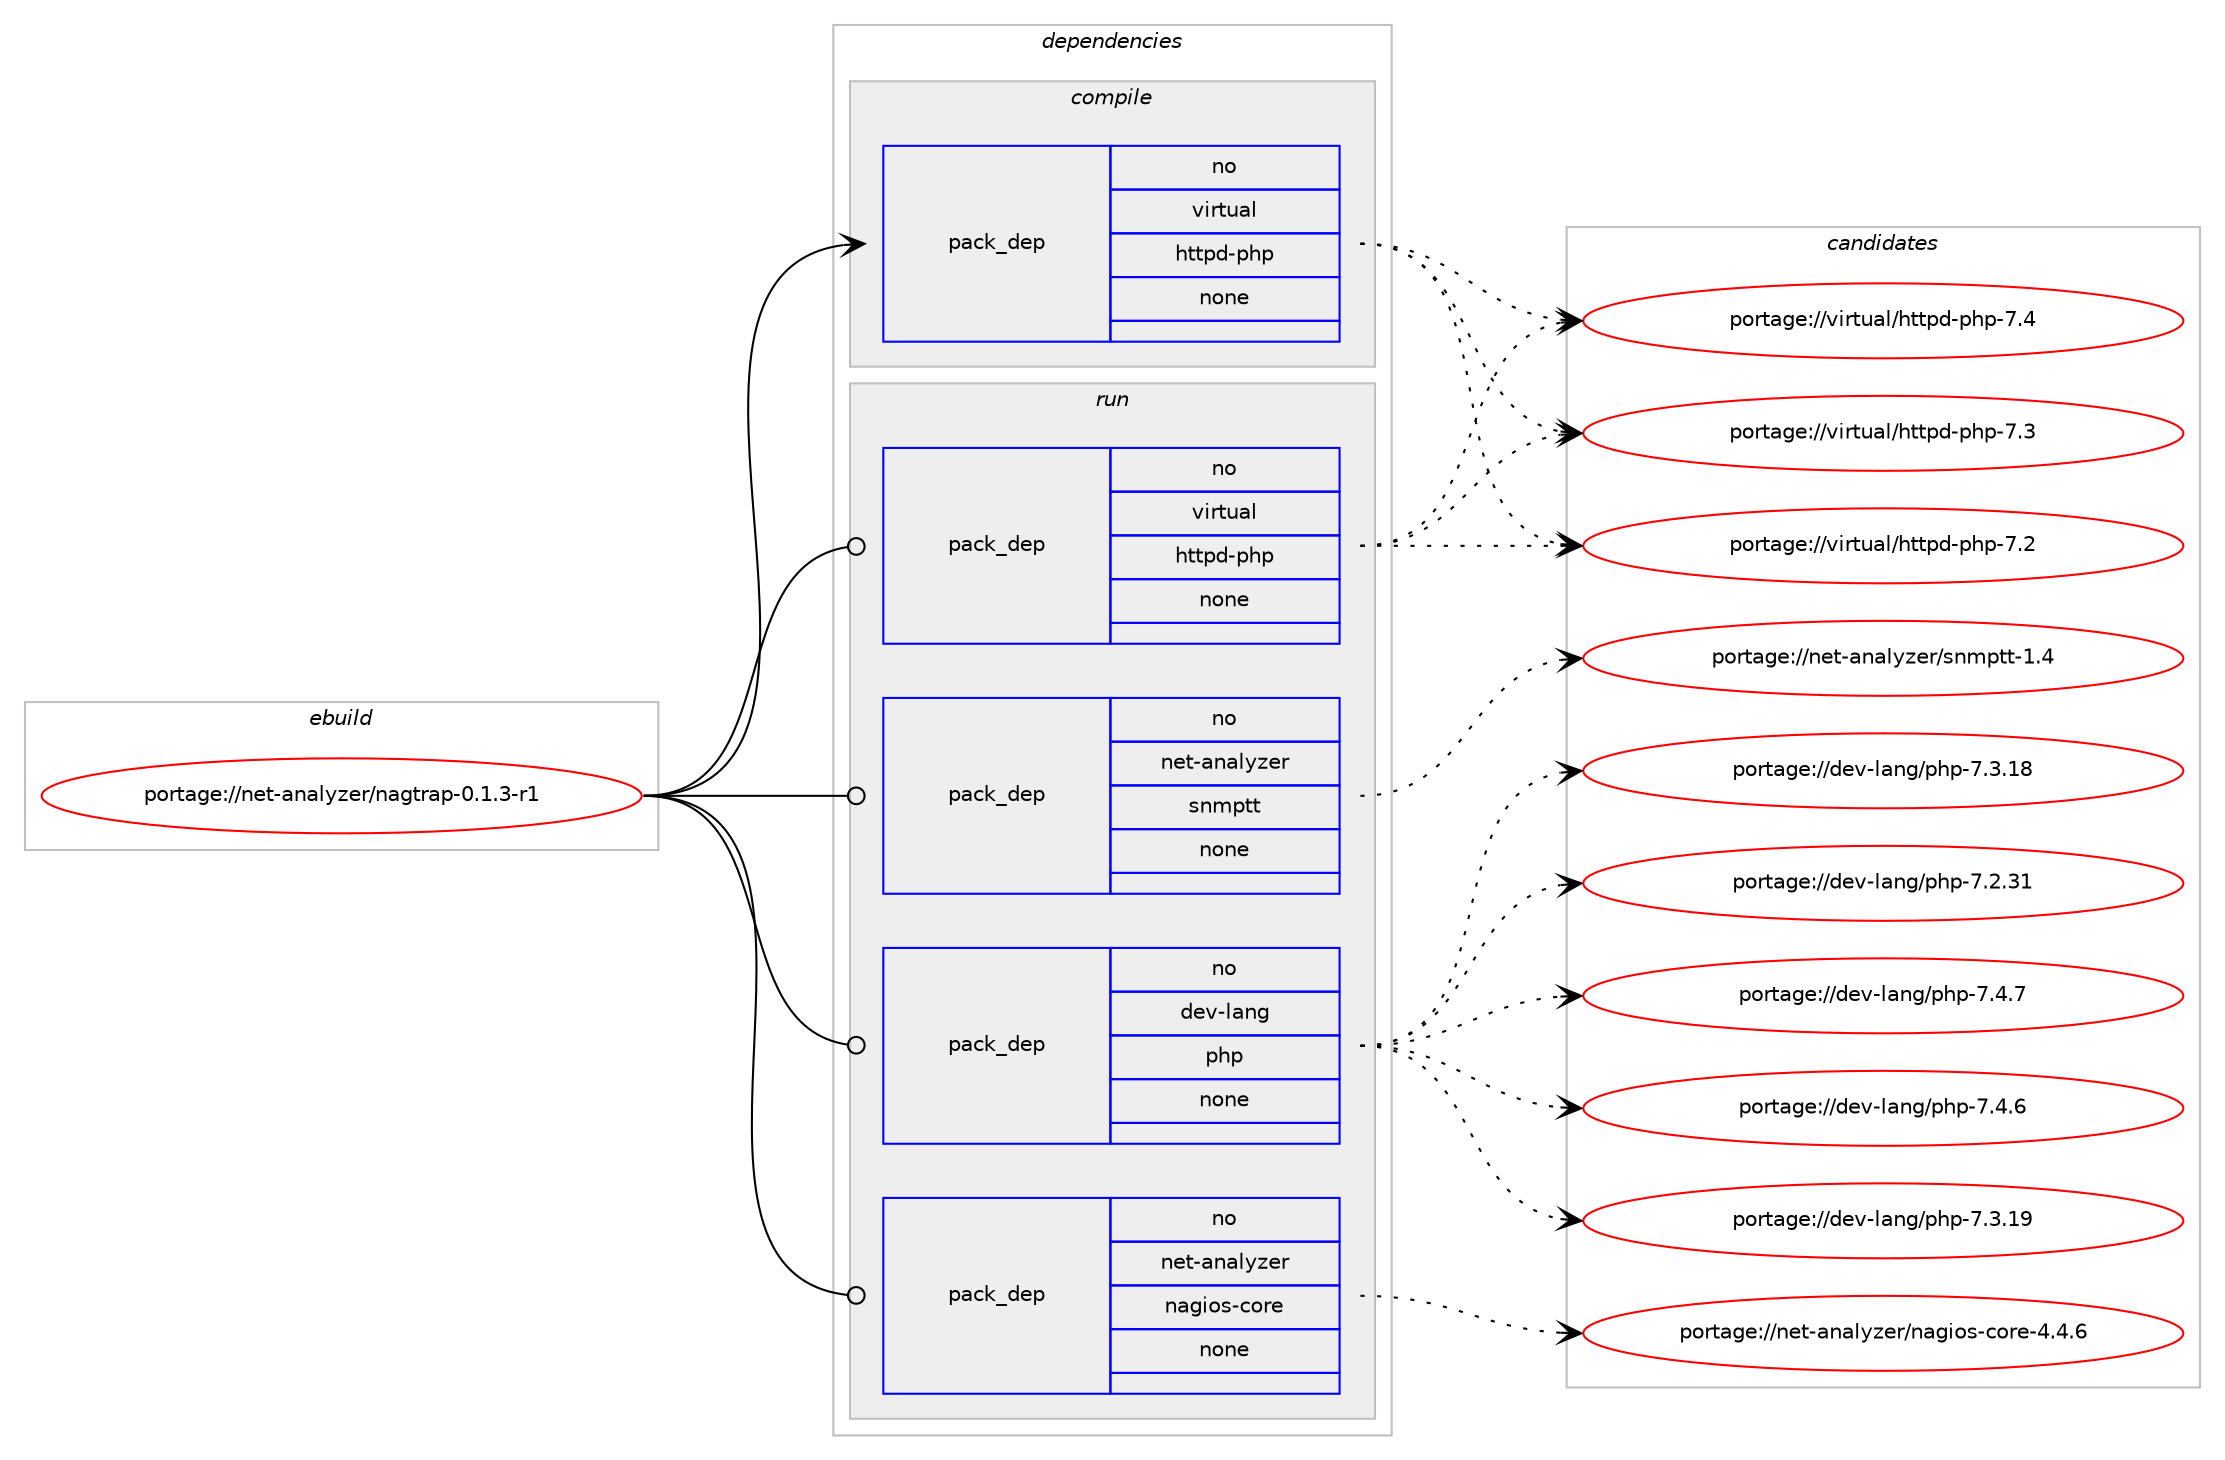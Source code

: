 digraph prolog {

# *************
# Graph options
# *************

newrank=true;
concentrate=true;
compound=true;
graph [rankdir=LR,fontname=Helvetica,fontsize=10,ranksep=1.5];#, ranksep=2.5, nodesep=0.2];
edge  [arrowhead=vee];
node  [fontname=Helvetica,fontsize=10];

# **********
# The ebuild
# **********

subgraph cluster_leftcol {
color=gray;
rank=same;
label=<<i>ebuild</i>>;
id [label="portage://net-analyzer/nagtrap-0.1.3-r1", color=red, width=4, href="../net-analyzer/nagtrap-0.1.3-r1.svg"];
}

# ****************
# The dependencies
# ****************

subgraph cluster_midcol {
color=gray;
label=<<i>dependencies</i>>;
subgraph cluster_compile {
fillcolor="#eeeeee";
style=filled;
label=<<i>compile</i>>;
subgraph pack6422 {
dependency7417 [label=<<TABLE BORDER="0" CELLBORDER="1" CELLSPACING="0" CELLPADDING="4" WIDTH="220"><TR><TD ROWSPAN="6" CELLPADDING="30">pack_dep</TD></TR><TR><TD WIDTH="110">no</TD></TR><TR><TD>virtual</TD></TR><TR><TD>httpd-php</TD></TR><TR><TD>none</TD></TR><TR><TD></TD></TR></TABLE>>, shape=none, color=blue];
}
id:e -> dependency7417:w [weight=20,style="solid",arrowhead="vee"];
}
subgraph cluster_compileandrun {
fillcolor="#eeeeee";
style=filled;
label=<<i>compile and run</i>>;
}
subgraph cluster_run {
fillcolor="#eeeeee";
style=filled;
label=<<i>run</i>>;
subgraph pack6423 {
dependency7418 [label=<<TABLE BORDER="0" CELLBORDER="1" CELLSPACING="0" CELLPADDING="4" WIDTH="220"><TR><TD ROWSPAN="6" CELLPADDING="30">pack_dep</TD></TR><TR><TD WIDTH="110">no</TD></TR><TR><TD>dev-lang</TD></TR><TR><TD>php</TD></TR><TR><TD>none</TD></TR><TR><TD></TD></TR></TABLE>>, shape=none, color=blue];
}
id:e -> dependency7418:w [weight=20,style="solid",arrowhead="odot"];
subgraph pack6424 {
dependency7419 [label=<<TABLE BORDER="0" CELLBORDER="1" CELLSPACING="0" CELLPADDING="4" WIDTH="220"><TR><TD ROWSPAN="6" CELLPADDING="30">pack_dep</TD></TR><TR><TD WIDTH="110">no</TD></TR><TR><TD>net-analyzer</TD></TR><TR><TD>nagios-core</TD></TR><TR><TD>none</TD></TR><TR><TD></TD></TR></TABLE>>, shape=none, color=blue];
}
id:e -> dependency7419:w [weight=20,style="solid",arrowhead="odot"];
subgraph pack6425 {
dependency7420 [label=<<TABLE BORDER="0" CELLBORDER="1" CELLSPACING="0" CELLPADDING="4" WIDTH="220"><TR><TD ROWSPAN="6" CELLPADDING="30">pack_dep</TD></TR><TR><TD WIDTH="110">no</TD></TR><TR><TD>net-analyzer</TD></TR><TR><TD>snmptt</TD></TR><TR><TD>none</TD></TR><TR><TD></TD></TR></TABLE>>, shape=none, color=blue];
}
id:e -> dependency7420:w [weight=20,style="solid",arrowhead="odot"];
subgraph pack6426 {
dependency7421 [label=<<TABLE BORDER="0" CELLBORDER="1" CELLSPACING="0" CELLPADDING="4" WIDTH="220"><TR><TD ROWSPAN="6" CELLPADDING="30">pack_dep</TD></TR><TR><TD WIDTH="110">no</TD></TR><TR><TD>virtual</TD></TR><TR><TD>httpd-php</TD></TR><TR><TD>none</TD></TR><TR><TD></TD></TR></TABLE>>, shape=none, color=blue];
}
id:e -> dependency7421:w [weight=20,style="solid",arrowhead="odot"];
}
}

# **************
# The candidates
# **************

subgraph cluster_choices {
rank=same;
color=gray;
label=<<i>candidates</i>>;

subgraph choice6422 {
color=black;
nodesep=1;
choice11810511411611797108471041161161121004511210411245554652 [label="portage://virtual/httpd-php-7.4", color=red, width=4,href="../virtual/httpd-php-7.4.svg"];
choice11810511411611797108471041161161121004511210411245554651 [label="portage://virtual/httpd-php-7.3", color=red, width=4,href="../virtual/httpd-php-7.3.svg"];
choice11810511411611797108471041161161121004511210411245554650 [label="portage://virtual/httpd-php-7.2", color=red, width=4,href="../virtual/httpd-php-7.2.svg"];
dependency7417:e -> choice11810511411611797108471041161161121004511210411245554652:w [style=dotted,weight="100"];
dependency7417:e -> choice11810511411611797108471041161161121004511210411245554651:w [style=dotted,weight="100"];
dependency7417:e -> choice11810511411611797108471041161161121004511210411245554650:w [style=dotted,weight="100"];
}
subgraph choice6423 {
color=black;
nodesep=1;
choice100101118451089711010347112104112455546524655 [label="portage://dev-lang/php-7.4.7", color=red, width=4,href="../dev-lang/php-7.4.7.svg"];
choice100101118451089711010347112104112455546524654 [label="portage://dev-lang/php-7.4.6", color=red, width=4,href="../dev-lang/php-7.4.6.svg"];
choice10010111845108971101034711210411245554651464957 [label="portage://dev-lang/php-7.3.19", color=red, width=4,href="../dev-lang/php-7.3.19.svg"];
choice10010111845108971101034711210411245554651464956 [label="portage://dev-lang/php-7.3.18", color=red, width=4,href="../dev-lang/php-7.3.18.svg"];
choice10010111845108971101034711210411245554650465149 [label="portage://dev-lang/php-7.2.31", color=red, width=4,href="../dev-lang/php-7.2.31.svg"];
dependency7418:e -> choice100101118451089711010347112104112455546524655:w [style=dotted,weight="100"];
dependency7418:e -> choice100101118451089711010347112104112455546524654:w [style=dotted,weight="100"];
dependency7418:e -> choice10010111845108971101034711210411245554651464957:w [style=dotted,weight="100"];
dependency7418:e -> choice10010111845108971101034711210411245554651464956:w [style=dotted,weight="100"];
dependency7418:e -> choice10010111845108971101034711210411245554650465149:w [style=dotted,weight="100"];
}
subgraph choice6424 {
color=black;
nodesep=1;
choice11010111645971109710812112210111447110971031051111154599111114101455246524654 [label="portage://net-analyzer/nagios-core-4.4.6", color=red, width=4,href="../net-analyzer/nagios-core-4.4.6.svg"];
dependency7419:e -> choice11010111645971109710812112210111447110971031051111154599111114101455246524654:w [style=dotted,weight="100"];
}
subgraph choice6425 {
color=black;
nodesep=1;
choice1101011164597110971081211221011144711511010911211611645494652 [label="portage://net-analyzer/snmptt-1.4", color=red, width=4,href="../net-analyzer/snmptt-1.4.svg"];
dependency7420:e -> choice1101011164597110971081211221011144711511010911211611645494652:w [style=dotted,weight="100"];
}
subgraph choice6426 {
color=black;
nodesep=1;
choice11810511411611797108471041161161121004511210411245554652 [label="portage://virtual/httpd-php-7.4", color=red, width=4,href="../virtual/httpd-php-7.4.svg"];
choice11810511411611797108471041161161121004511210411245554651 [label="portage://virtual/httpd-php-7.3", color=red, width=4,href="../virtual/httpd-php-7.3.svg"];
choice11810511411611797108471041161161121004511210411245554650 [label="portage://virtual/httpd-php-7.2", color=red, width=4,href="../virtual/httpd-php-7.2.svg"];
dependency7421:e -> choice11810511411611797108471041161161121004511210411245554652:w [style=dotted,weight="100"];
dependency7421:e -> choice11810511411611797108471041161161121004511210411245554651:w [style=dotted,weight="100"];
dependency7421:e -> choice11810511411611797108471041161161121004511210411245554650:w [style=dotted,weight="100"];
}
}

}
